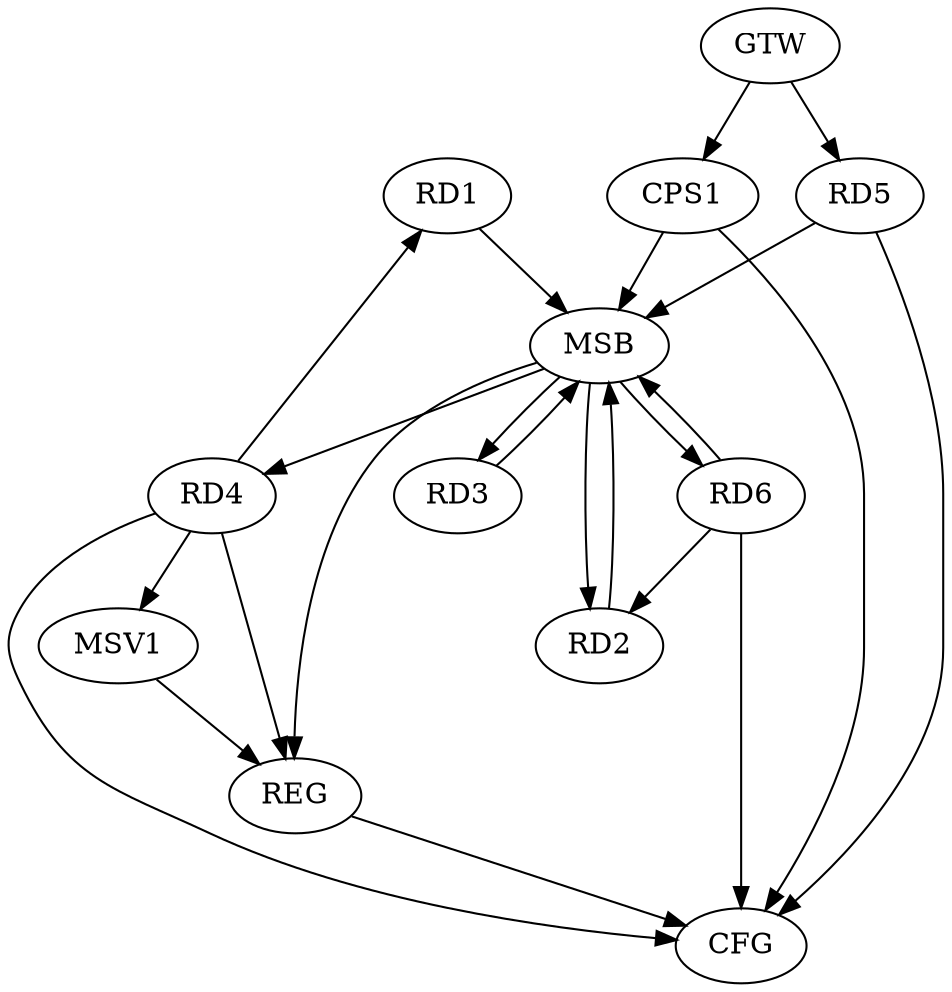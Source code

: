 strict digraph G {
  RD1 [ label="RD1" ];
  RD2 [ label="RD2" ];
  RD3 [ label="RD3" ];
  RD4 [ label="RD4" ];
  RD5 [ label="RD5" ];
  RD6 [ label="RD6" ];
  CPS1 [ label="CPS1" ];
  GTW [ label="GTW" ];
  REG [ label="REG" ];
  MSB [ label="MSB" ];
  CFG [ label="CFG" ];
  MSV1 [ label="MSV1" ];
  RD4 -> RD1;
  GTW -> RD5;
  GTW -> CPS1;
  RD4 -> REG;
  RD1 -> MSB;
  MSB -> RD4;
  MSB -> REG;
  RD2 -> MSB;
  RD3 -> MSB;
  RD5 -> MSB;
  MSB -> RD3;
  RD6 -> MSB;
  CPS1 -> MSB;
  MSB -> RD2;
  MSB -> RD6;
  RD6 -> CFG;
  CPS1 -> CFG;
  RD4 -> CFG;
  RD5 -> CFG;
  REG -> CFG;
  RD6 -> RD2;
  RD4 -> MSV1;
  MSV1 -> REG;
}
